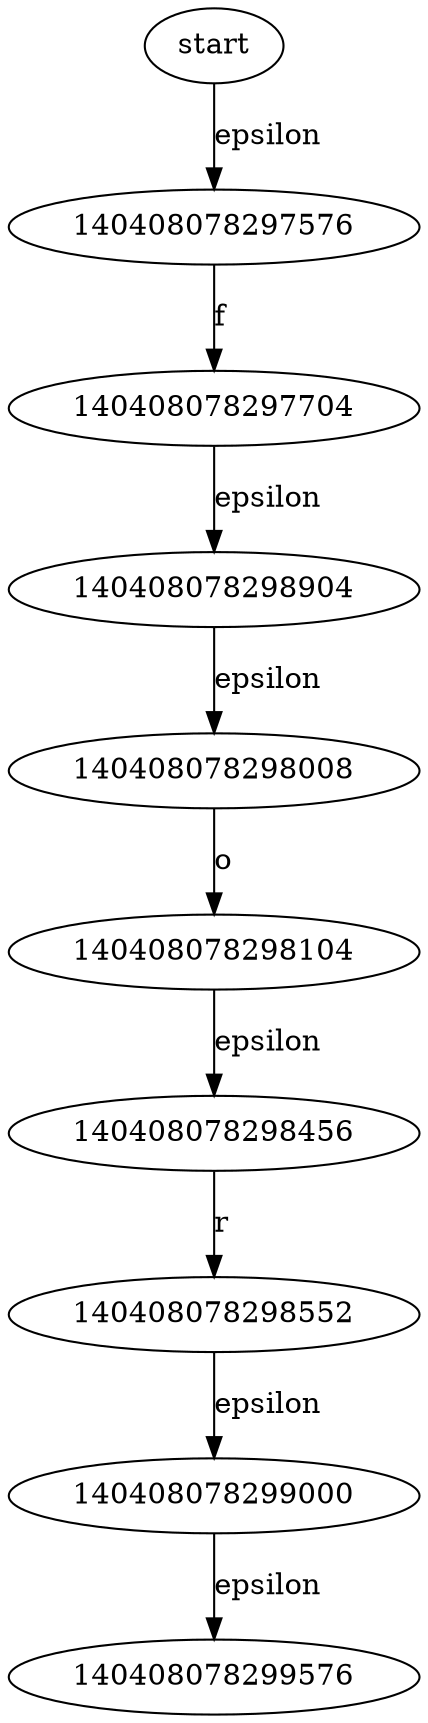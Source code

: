 //	File[/Users/lee/Main/Proj/On_BJTU/Compiler_Projects/LiaLEX/fa.cpp] Line[172]	2022-09-29 19:30
digraph NFA{ 
140408078299480 [label = start] 
140408078297576 -> 140408078297704 [label = "f" ] 
140408078297704 -> 140408078298904 [label = "epsilon" ] 
140408078298008 -> 140408078298104 [label = "o" ] 
140408078298104 -> 140408078298456 [label = "epsilon" ] 
140408078298456 -> 140408078298552 [label = "r" ] 
140408078298552 -> 140408078299000 [label = "epsilon" ] 
140408078298904 -> 140408078298008 [label = "epsilon" ] 
140408078299000 -> 140408078299576 [label = "epsilon" ] 
140408078299480 -> 140408078297576 [label = "epsilon" ] 
} 
